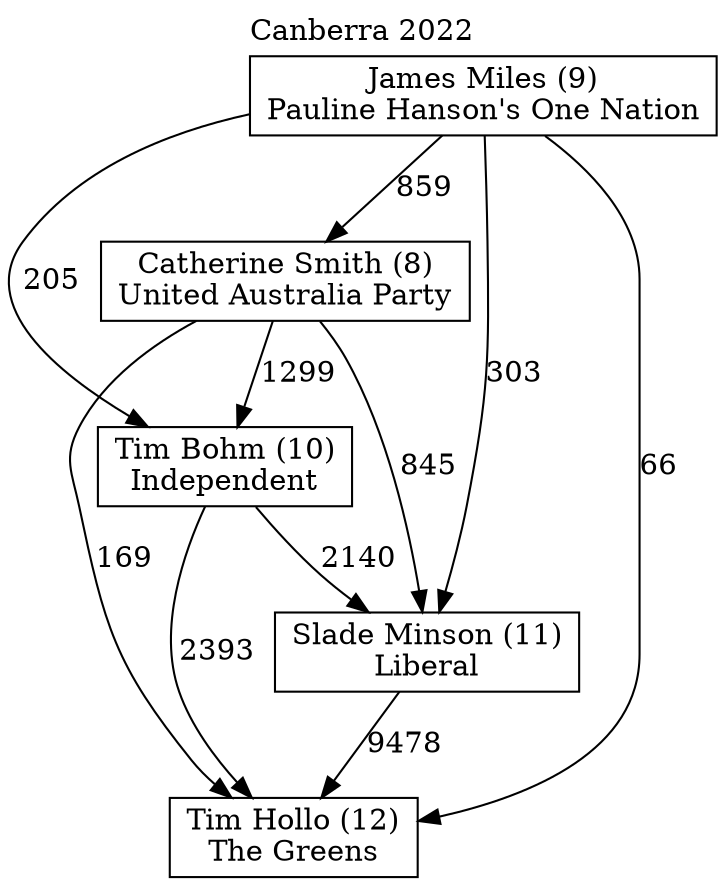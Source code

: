 // House preference flow
digraph "Tim Hollo (12)_Canberra_2022" {
	graph [label="Canberra 2022" labelloc=t mclimit=10]
	node [shape=box]
	"Tim Hollo (12)" [label="Tim Hollo (12)
The Greens"]
	"Slade Minson (11)" [label="Slade Minson (11)
Liberal"]
	"Tim Bohm (10)" [label="Tim Bohm (10)
Independent"]
	"Catherine Smith (8)" [label="Catherine Smith (8)
United Australia Party"]
	"James Miles (9)" [label="James Miles (9)
Pauline Hanson's One Nation"]
	"Tim Hollo (12)" [label="Tim Hollo (12)
The Greens"]
	"Tim Bohm (10)" [label="Tim Bohm (10)
Independent"]
	"Catherine Smith (8)" [label="Catherine Smith (8)
United Australia Party"]
	"James Miles (9)" [label="James Miles (9)
Pauline Hanson's One Nation"]
	"Tim Hollo (12)" [label="Tim Hollo (12)
The Greens"]
	"Catherine Smith (8)" [label="Catherine Smith (8)
United Australia Party"]
	"James Miles (9)" [label="James Miles (9)
Pauline Hanson's One Nation"]
	"Tim Hollo (12)" [label="Tim Hollo (12)
The Greens"]
	"James Miles (9)" [label="James Miles (9)
Pauline Hanson's One Nation"]
	"James Miles (9)" [label="James Miles (9)
Pauline Hanson's One Nation"]
	"Catherine Smith (8)" [label="Catherine Smith (8)
United Australia Party"]
	"James Miles (9)" [label="James Miles (9)
Pauline Hanson's One Nation"]
	"James Miles (9)" [label="James Miles (9)
Pauline Hanson's One Nation"]
	"Tim Bohm (10)" [label="Tim Bohm (10)
Independent"]
	"Catherine Smith (8)" [label="Catherine Smith (8)
United Australia Party"]
	"James Miles (9)" [label="James Miles (9)
Pauline Hanson's One Nation"]
	"Tim Bohm (10)" [label="Tim Bohm (10)
Independent"]
	"James Miles (9)" [label="James Miles (9)
Pauline Hanson's One Nation"]
	"James Miles (9)" [label="James Miles (9)
Pauline Hanson's One Nation"]
	"Catherine Smith (8)" [label="Catherine Smith (8)
United Australia Party"]
	"James Miles (9)" [label="James Miles (9)
Pauline Hanson's One Nation"]
	"James Miles (9)" [label="James Miles (9)
Pauline Hanson's One Nation"]
	"Slade Minson (11)" [label="Slade Minson (11)
Liberal"]
	"Tim Bohm (10)" [label="Tim Bohm (10)
Independent"]
	"Catherine Smith (8)" [label="Catherine Smith (8)
United Australia Party"]
	"James Miles (9)" [label="James Miles (9)
Pauline Hanson's One Nation"]
	"Slade Minson (11)" [label="Slade Minson (11)
Liberal"]
	"Catherine Smith (8)" [label="Catherine Smith (8)
United Australia Party"]
	"James Miles (9)" [label="James Miles (9)
Pauline Hanson's One Nation"]
	"Slade Minson (11)" [label="Slade Minson (11)
Liberal"]
	"James Miles (9)" [label="James Miles (9)
Pauline Hanson's One Nation"]
	"James Miles (9)" [label="James Miles (9)
Pauline Hanson's One Nation"]
	"Catherine Smith (8)" [label="Catherine Smith (8)
United Australia Party"]
	"James Miles (9)" [label="James Miles (9)
Pauline Hanson's One Nation"]
	"James Miles (9)" [label="James Miles (9)
Pauline Hanson's One Nation"]
	"Tim Bohm (10)" [label="Tim Bohm (10)
Independent"]
	"Catherine Smith (8)" [label="Catherine Smith (8)
United Australia Party"]
	"James Miles (9)" [label="James Miles (9)
Pauline Hanson's One Nation"]
	"Tim Bohm (10)" [label="Tim Bohm (10)
Independent"]
	"James Miles (9)" [label="James Miles (9)
Pauline Hanson's One Nation"]
	"James Miles (9)" [label="James Miles (9)
Pauline Hanson's One Nation"]
	"Catherine Smith (8)" [label="Catherine Smith (8)
United Australia Party"]
	"James Miles (9)" [label="James Miles (9)
Pauline Hanson's One Nation"]
	"James Miles (9)" [label="James Miles (9)
Pauline Hanson's One Nation"]
	"Slade Minson (11)" -> "Tim Hollo (12)" [label=9478]
	"Tim Bohm (10)" -> "Slade Minson (11)" [label=2140]
	"Catherine Smith (8)" -> "Tim Bohm (10)" [label=1299]
	"James Miles (9)" -> "Catherine Smith (8)" [label=859]
	"Tim Bohm (10)" -> "Tim Hollo (12)" [label=2393]
	"Catherine Smith (8)" -> "Tim Hollo (12)" [label=169]
	"James Miles (9)" -> "Tim Hollo (12)" [label=66]
	"James Miles (9)" -> "Tim Bohm (10)" [label=205]
	"Catherine Smith (8)" -> "Slade Minson (11)" [label=845]
	"James Miles (9)" -> "Slade Minson (11)" [label=303]
}
